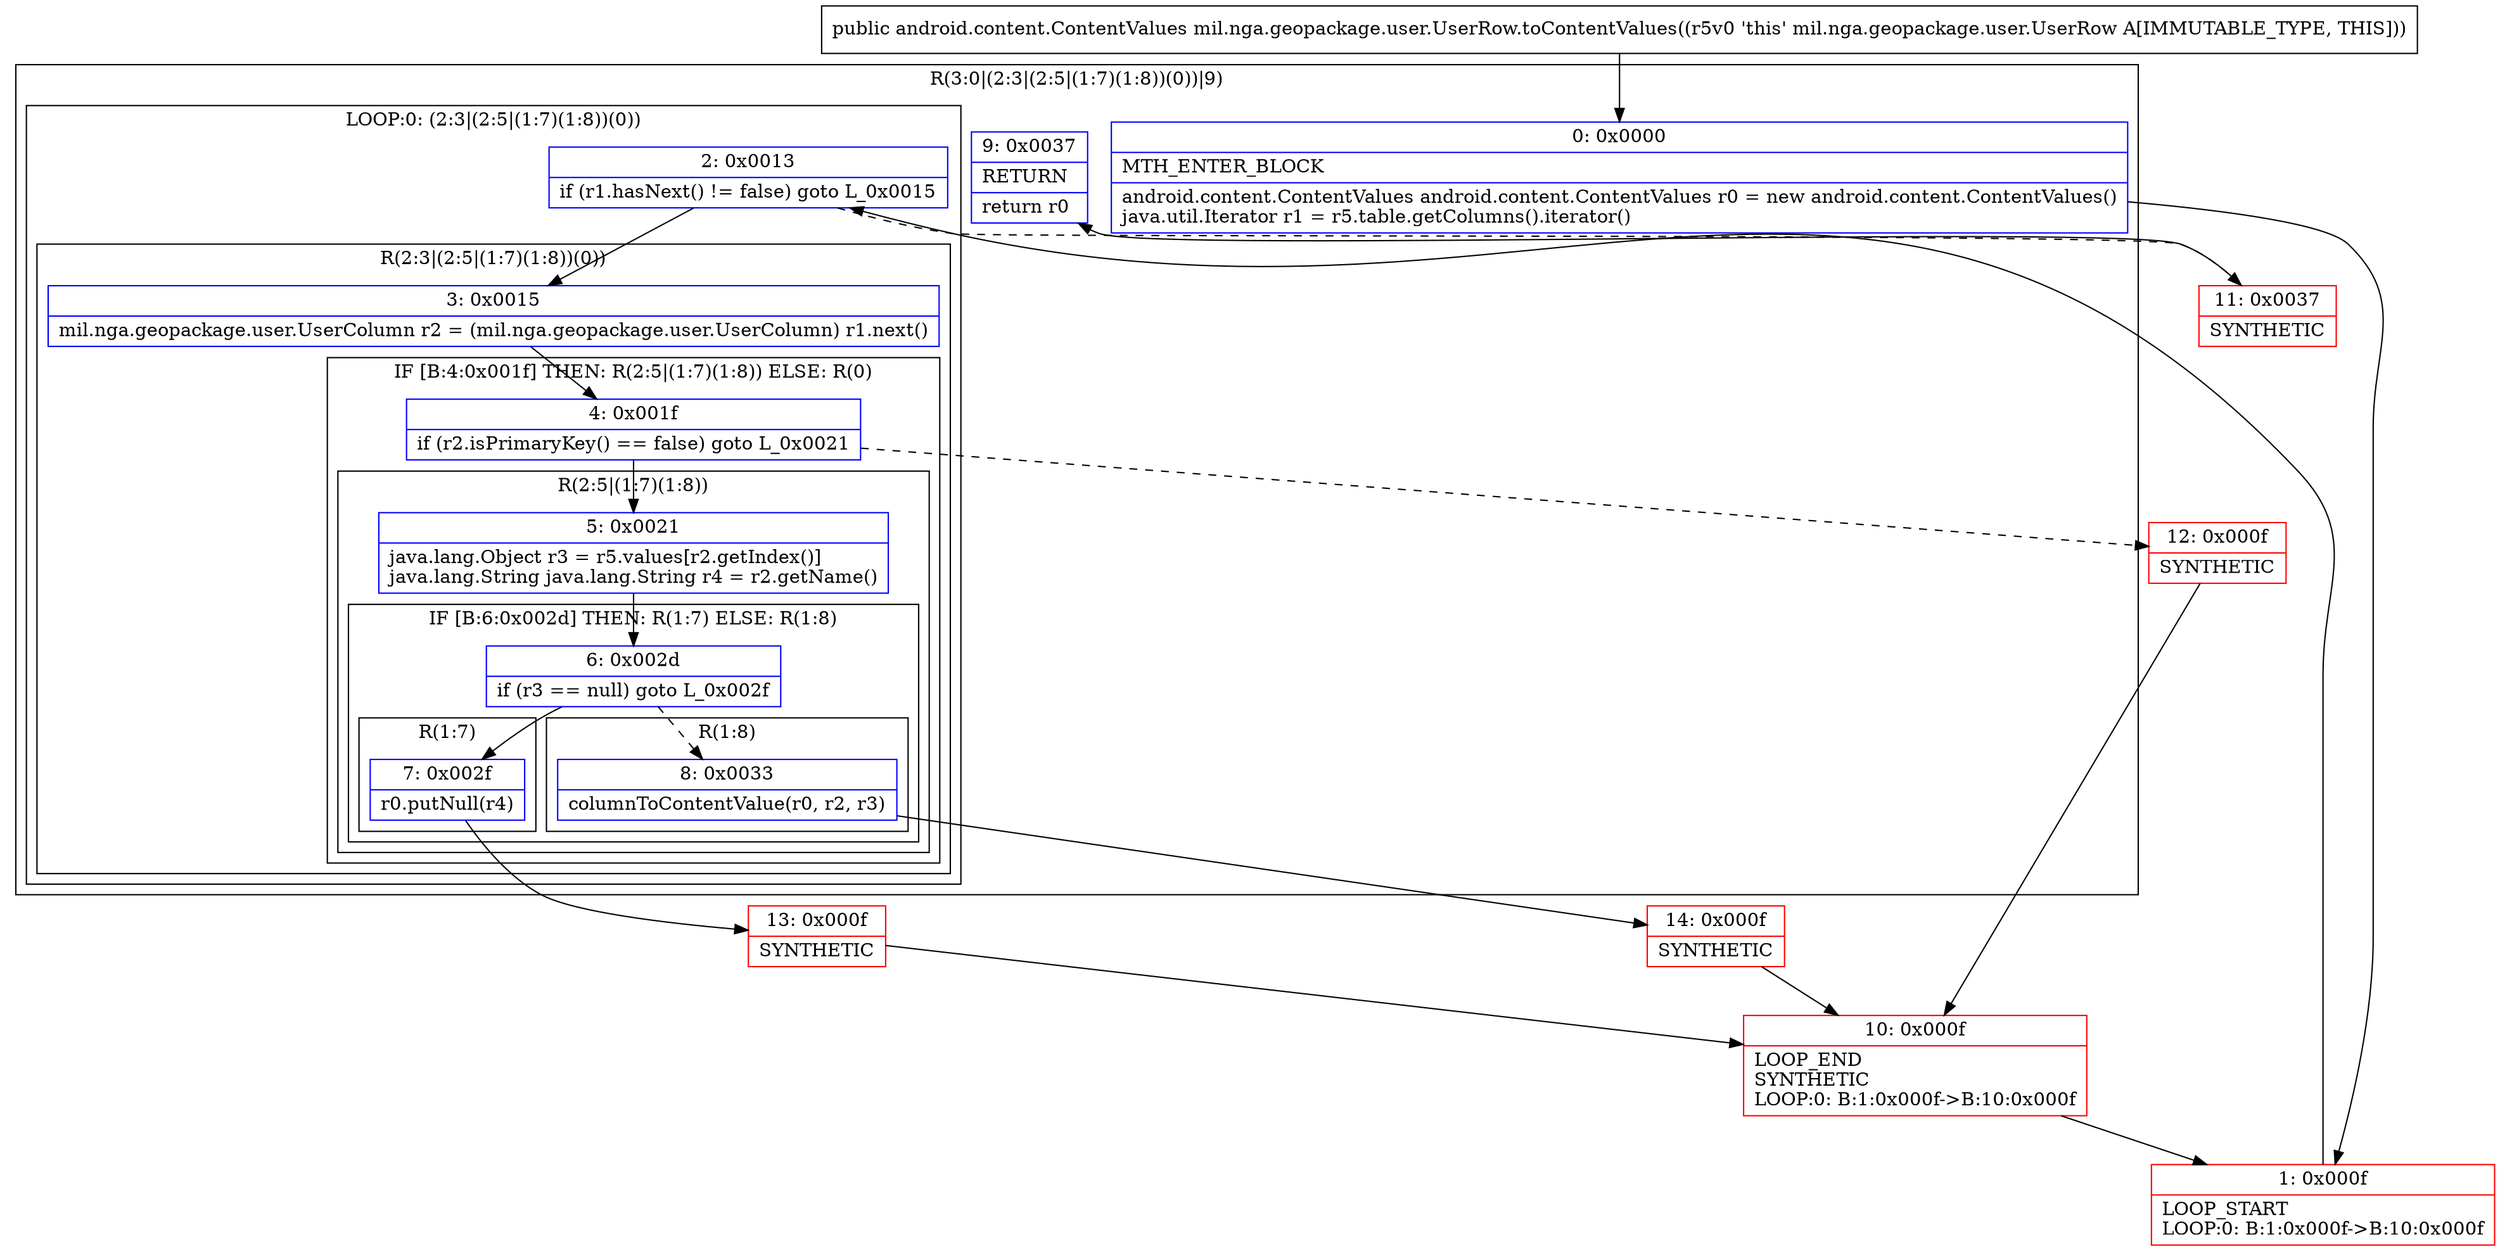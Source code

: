 digraph "CFG formil.nga.geopackage.user.UserRow.toContentValues()Landroid\/content\/ContentValues;" {
subgraph cluster_Region_1229722837 {
label = "R(3:0|(2:3|(2:5|(1:7)(1:8))(0))|9)";
node [shape=record,color=blue];
Node_0 [shape=record,label="{0\:\ 0x0000|MTH_ENTER_BLOCK\l|android.content.ContentValues android.content.ContentValues r0 = new android.content.ContentValues()\ljava.util.Iterator r1 = r5.table.getColumns().iterator()\l}"];
subgraph cluster_LoopRegion_1745565352 {
label = "LOOP:0: (2:3|(2:5|(1:7)(1:8))(0))";
node [shape=record,color=blue];
Node_2 [shape=record,label="{2\:\ 0x0013|if (r1.hasNext() != false) goto L_0x0015\l}"];
subgraph cluster_Region_1799022036 {
label = "R(2:3|(2:5|(1:7)(1:8))(0))";
node [shape=record,color=blue];
Node_3 [shape=record,label="{3\:\ 0x0015|mil.nga.geopackage.user.UserColumn r2 = (mil.nga.geopackage.user.UserColumn) r1.next()\l}"];
subgraph cluster_IfRegion_1145260407 {
label = "IF [B:4:0x001f] THEN: R(2:5|(1:7)(1:8)) ELSE: R(0)";
node [shape=record,color=blue];
Node_4 [shape=record,label="{4\:\ 0x001f|if (r2.isPrimaryKey() == false) goto L_0x0021\l}"];
subgraph cluster_Region_2105513114 {
label = "R(2:5|(1:7)(1:8))";
node [shape=record,color=blue];
Node_5 [shape=record,label="{5\:\ 0x0021|java.lang.Object r3 = r5.values[r2.getIndex()]\ljava.lang.String java.lang.String r4 = r2.getName()\l}"];
subgraph cluster_IfRegion_1421663580 {
label = "IF [B:6:0x002d] THEN: R(1:7) ELSE: R(1:8)";
node [shape=record,color=blue];
Node_6 [shape=record,label="{6\:\ 0x002d|if (r3 == null) goto L_0x002f\l}"];
subgraph cluster_Region_283966962 {
label = "R(1:7)";
node [shape=record,color=blue];
Node_7 [shape=record,label="{7\:\ 0x002f|r0.putNull(r4)\l}"];
}
subgraph cluster_Region_63225693 {
label = "R(1:8)";
node [shape=record,color=blue];
Node_8 [shape=record,label="{8\:\ 0x0033|columnToContentValue(r0, r2, r3)\l}"];
}
}
}
subgraph cluster_Region_925663448 {
label = "R(0)";
node [shape=record,color=blue];
}
}
}
}
Node_9 [shape=record,label="{9\:\ 0x0037|RETURN\l|return r0\l}"];
}
Node_1 [shape=record,color=red,label="{1\:\ 0x000f|LOOP_START\lLOOP:0: B:1:0x000f\-\>B:10:0x000f\l}"];
Node_10 [shape=record,color=red,label="{10\:\ 0x000f|LOOP_END\lSYNTHETIC\lLOOP:0: B:1:0x000f\-\>B:10:0x000f\l}"];
Node_11 [shape=record,color=red,label="{11\:\ 0x0037|SYNTHETIC\l}"];
Node_12 [shape=record,color=red,label="{12\:\ 0x000f|SYNTHETIC\l}"];
Node_13 [shape=record,color=red,label="{13\:\ 0x000f|SYNTHETIC\l}"];
Node_14 [shape=record,color=red,label="{14\:\ 0x000f|SYNTHETIC\l}"];
MethodNode[shape=record,label="{public android.content.ContentValues mil.nga.geopackage.user.UserRow.toContentValues((r5v0 'this' mil.nga.geopackage.user.UserRow A[IMMUTABLE_TYPE, THIS])) }"];
MethodNode -> Node_0;
Node_0 -> Node_1;
Node_2 -> Node_3;
Node_2 -> Node_11[style=dashed];
Node_3 -> Node_4;
Node_4 -> Node_5;
Node_4 -> Node_12[style=dashed];
Node_5 -> Node_6;
Node_6 -> Node_7;
Node_6 -> Node_8[style=dashed];
Node_7 -> Node_13;
Node_8 -> Node_14;
Node_1 -> Node_2;
Node_10 -> Node_1;
Node_11 -> Node_9;
Node_12 -> Node_10;
Node_13 -> Node_10;
Node_14 -> Node_10;
}

